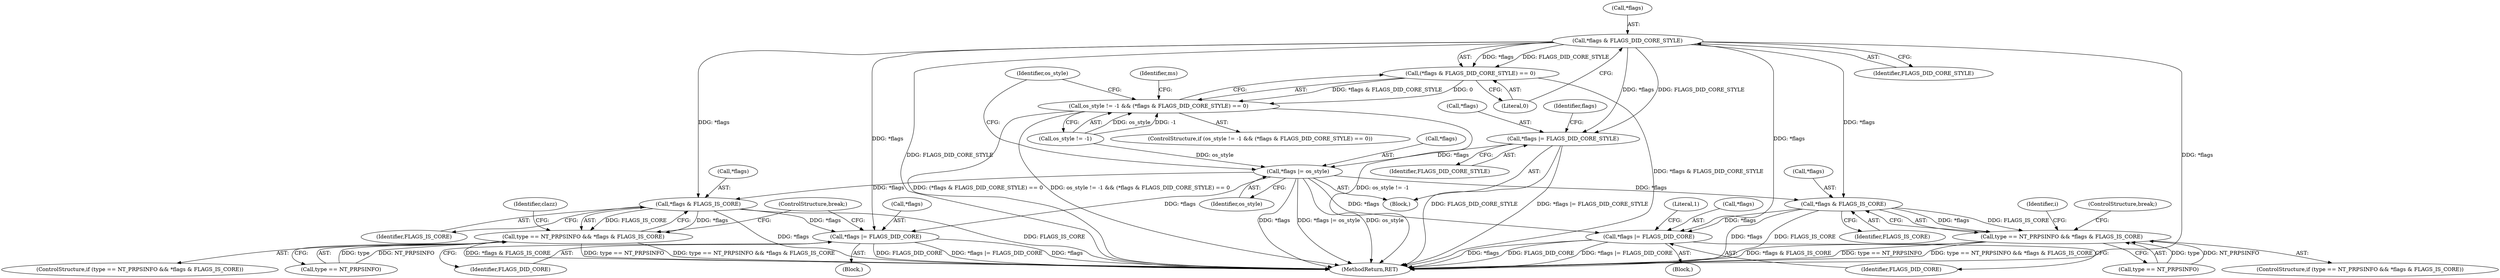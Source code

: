 digraph "0_file_2858eaf99f6cc5aae129bcbf1e24ad160240185f@pointer" {
"1000208" [label="(Call,*flags & FLAGS_DID_CORE_STYLE)"];
"1000207" [label="(Call,(*flags & FLAGS_DID_CORE_STYLE) == 0)"];
"1000202" [label="(Call,os_style != -1 && (*flags & FLAGS_DID_CORE_STYLE) == 0)"];
"1000226" [label="(Call,*flags |= FLAGS_DID_CORE_STYLE)"];
"1000230" [label="(Call,*flags |= os_style)"];
"1000276" [label="(Call,*flags & FLAGS_IS_CORE)"];
"1000272" [label="(Call,type == NT_PRPSINFO && *flags & FLAGS_IS_CORE)"];
"1000336" [label="(Call,*flags |= FLAGS_DID_CORE)"];
"1000347" [label="(Call,*flags & FLAGS_IS_CORE)"];
"1000343" [label="(Call,type == NT_PRPSINFO && *flags & FLAGS_IS_CORE)"];
"1000541" [label="(Call,*flags |= FLAGS_DID_CORE)"];
"1000542" [label="(Call,*flags)"];
"1000337" [label="(Call,*flags)"];
"1000231" [label="(Call,*flags)"];
"1000213" [label="(Block,)"];
"1000271" [label="(ControlStructure,if (type == NT_PRPSINFO && *flags & FLAGS_IS_CORE))"];
"1000546" [label="(Literal,1)"];
"1000226" [label="(Call,*flags |= FLAGS_DID_CORE_STYLE)"];
"1000227" [label="(Call,*flags)"];
"1000232" [label="(Identifier,flags)"];
"1000339" [label="(Identifier,FLAGS_DID_CORE)"];
"1000342" [label="(ControlStructure,if (type == NT_PRPSINFO && *flags & FLAGS_IS_CORE))"];
"1000340" [label="(ControlStructure,break;)"];
"1000344" [label="(Call,type == NT_PRPSINFO)"];
"1000229" [label="(Identifier,FLAGS_DID_CORE_STYLE)"];
"1000235" [label="(Identifier,os_style)"];
"1000280" [label="(Block,)"];
"1000544" [label="(Identifier,FLAGS_DID_CORE)"];
"1000201" [label="(ControlStructure,if (os_style != -1 && (*flags & FLAGS_DID_CORE_STYLE) == 0))"];
"1000233" [label="(Identifier,os_style)"];
"1000350" [label="(Identifier,FLAGS_IS_CORE)"];
"1000548" [label="(ControlStructure,break;)"];
"1000541" [label="(Call,*flags |= FLAGS_DID_CORE)"];
"1000551" [label="(MethodReturn,RET)"];
"1000336" [label="(Call,*flags |= FLAGS_DID_CORE)"];
"1000272" [label="(Call,type == NT_PRPSINFO && *flags & FLAGS_IS_CORE)"];
"1000217" [label="(Identifier,ms)"];
"1000276" [label="(Call,*flags & FLAGS_IS_CORE)"];
"1000207" [label="(Call,(*flags & FLAGS_DID_CORE_STYLE) == 0)"];
"1000202" [label="(Call,os_style != -1 && (*flags & FLAGS_DID_CORE_STYLE) == 0)"];
"1000209" [label="(Call,*flags)"];
"1000285" [label="(Identifier,clazz)"];
"1000273" [label="(Call,type == NT_PRPSINFO)"];
"1000343" [label="(Call,type == NT_PRPSINFO && *flags & FLAGS_IS_CORE)"];
"1000212" [label="(Literal,0)"];
"1000348" [label="(Call,*flags)"];
"1000364" [label="(Block,)"];
"1000208" [label="(Call,*flags & FLAGS_DID_CORE_STYLE)"];
"1000357" [label="(Identifier,i)"];
"1000203" [label="(Call,os_style != -1)"];
"1000277" [label="(Call,*flags)"];
"1000347" [label="(Call,*flags & FLAGS_IS_CORE)"];
"1000230" [label="(Call,*flags |= os_style)"];
"1000279" [label="(Identifier,FLAGS_IS_CORE)"];
"1000211" [label="(Identifier,FLAGS_DID_CORE_STYLE)"];
"1000208" -> "1000207"  [label="AST: "];
"1000208" -> "1000211"  [label="CFG: "];
"1000209" -> "1000208"  [label="AST: "];
"1000211" -> "1000208"  [label="AST: "];
"1000212" -> "1000208"  [label="CFG: "];
"1000208" -> "1000551"  [label="DDG: *flags"];
"1000208" -> "1000551"  [label="DDG: FLAGS_DID_CORE_STYLE"];
"1000208" -> "1000207"  [label="DDG: *flags"];
"1000208" -> "1000207"  [label="DDG: FLAGS_DID_CORE_STYLE"];
"1000208" -> "1000226"  [label="DDG: *flags"];
"1000208" -> "1000226"  [label="DDG: FLAGS_DID_CORE_STYLE"];
"1000208" -> "1000276"  [label="DDG: *flags"];
"1000208" -> "1000336"  [label="DDG: *flags"];
"1000208" -> "1000347"  [label="DDG: *flags"];
"1000208" -> "1000541"  [label="DDG: *flags"];
"1000207" -> "1000202"  [label="AST: "];
"1000207" -> "1000212"  [label="CFG: "];
"1000212" -> "1000207"  [label="AST: "];
"1000202" -> "1000207"  [label="CFG: "];
"1000207" -> "1000551"  [label="DDG: *flags & FLAGS_DID_CORE_STYLE"];
"1000207" -> "1000202"  [label="DDG: *flags & FLAGS_DID_CORE_STYLE"];
"1000207" -> "1000202"  [label="DDG: 0"];
"1000202" -> "1000201"  [label="AST: "];
"1000202" -> "1000203"  [label="CFG: "];
"1000203" -> "1000202"  [label="AST: "];
"1000217" -> "1000202"  [label="CFG: "];
"1000235" -> "1000202"  [label="CFG: "];
"1000202" -> "1000551"  [label="DDG: os_style != -1"];
"1000202" -> "1000551"  [label="DDG: (*flags & FLAGS_DID_CORE_STYLE) == 0"];
"1000202" -> "1000551"  [label="DDG: os_style != -1 && (*flags & FLAGS_DID_CORE_STYLE) == 0"];
"1000203" -> "1000202"  [label="DDG: os_style"];
"1000203" -> "1000202"  [label="DDG: -1"];
"1000226" -> "1000213"  [label="AST: "];
"1000226" -> "1000229"  [label="CFG: "];
"1000227" -> "1000226"  [label="AST: "];
"1000229" -> "1000226"  [label="AST: "];
"1000232" -> "1000226"  [label="CFG: "];
"1000226" -> "1000551"  [label="DDG: *flags |= FLAGS_DID_CORE_STYLE"];
"1000226" -> "1000551"  [label="DDG: FLAGS_DID_CORE_STYLE"];
"1000226" -> "1000230"  [label="DDG: *flags"];
"1000230" -> "1000213"  [label="AST: "];
"1000230" -> "1000233"  [label="CFG: "];
"1000231" -> "1000230"  [label="AST: "];
"1000233" -> "1000230"  [label="AST: "];
"1000235" -> "1000230"  [label="CFG: "];
"1000230" -> "1000551"  [label="DDG: os_style"];
"1000230" -> "1000551"  [label="DDG: *flags"];
"1000230" -> "1000551"  [label="DDG: *flags |= os_style"];
"1000203" -> "1000230"  [label="DDG: os_style"];
"1000230" -> "1000276"  [label="DDG: *flags"];
"1000230" -> "1000336"  [label="DDG: *flags"];
"1000230" -> "1000347"  [label="DDG: *flags"];
"1000230" -> "1000541"  [label="DDG: *flags"];
"1000276" -> "1000272"  [label="AST: "];
"1000276" -> "1000279"  [label="CFG: "];
"1000277" -> "1000276"  [label="AST: "];
"1000279" -> "1000276"  [label="AST: "];
"1000272" -> "1000276"  [label="CFG: "];
"1000276" -> "1000551"  [label="DDG: *flags"];
"1000276" -> "1000551"  [label="DDG: FLAGS_IS_CORE"];
"1000276" -> "1000272"  [label="DDG: *flags"];
"1000276" -> "1000272"  [label="DDG: FLAGS_IS_CORE"];
"1000276" -> "1000336"  [label="DDG: *flags"];
"1000272" -> "1000271"  [label="AST: "];
"1000272" -> "1000273"  [label="CFG: "];
"1000273" -> "1000272"  [label="AST: "];
"1000285" -> "1000272"  [label="CFG: "];
"1000340" -> "1000272"  [label="CFG: "];
"1000272" -> "1000551"  [label="DDG: *flags & FLAGS_IS_CORE"];
"1000272" -> "1000551"  [label="DDG: type == NT_PRPSINFO"];
"1000272" -> "1000551"  [label="DDG: type == NT_PRPSINFO && *flags & FLAGS_IS_CORE"];
"1000273" -> "1000272"  [label="DDG: type"];
"1000273" -> "1000272"  [label="DDG: NT_PRPSINFO"];
"1000336" -> "1000280"  [label="AST: "];
"1000336" -> "1000339"  [label="CFG: "];
"1000337" -> "1000336"  [label="AST: "];
"1000339" -> "1000336"  [label="AST: "];
"1000340" -> "1000336"  [label="CFG: "];
"1000336" -> "1000551"  [label="DDG: FLAGS_DID_CORE"];
"1000336" -> "1000551"  [label="DDG: *flags |= FLAGS_DID_CORE"];
"1000336" -> "1000551"  [label="DDG: *flags"];
"1000347" -> "1000343"  [label="AST: "];
"1000347" -> "1000350"  [label="CFG: "];
"1000348" -> "1000347"  [label="AST: "];
"1000350" -> "1000347"  [label="AST: "];
"1000343" -> "1000347"  [label="CFG: "];
"1000347" -> "1000551"  [label="DDG: *flags"];
"1000347" -> "1000551"  [label="DDG: FLAGS_IS_CORE"];
"1000347" -> "1000343"  [label="DDG: *flags"];
"1000347" -> "1000343"  [label="DDG: FLAGS_IS_CORE"];
"1000347" -> "1000541"  [label="DDG: *flags"];
"1000343" -> "1000342"  [label="AST: "];
"1000343" -> "1000344"  [label="CFG: "];
"1000344" -> "1000343"  [label="AST: "];
"1000357" -> "1000343"  [label="CFG: "];
"1000548" -> "1000343"  [label="CFG: "];
"1000343" -> "1000551"  [label="DDG: type == NT_PRPSINFO"];
"1000343" -> "1000551"  [label="DDG: type == NT_PRPSINFO && *flags & FLAGS_IS_CORE"];
"1000343" -> "1000551"  [label="DDG: *flags & FLAGS_IS_CORE"];
"1000344" -> "1000343"  [label="DDG: type"];
"1000344" -> "1000343"  [label="DDG: NT_PRPSINFO"];
"1000541" -> "1000364"  [label="AST: "];
"1000541" -> "1000544"  [label="CFG: "];
"1000542" -> "1000541"  [label="AST: "];
"1000544" -> "1000541"  [label="AST: "];
"1000546" -> "1000541"  [label="CFG: "];
"1000541" -> "1000551"  [label="DDG: *flags"];
"1000541" -> "1000551"  [label="DDG: FLAGS_DID_CORE"];
"1000541" -> "1000551"  [label="DDG: *flags |= FLAGS_DID_CORE"];
}

